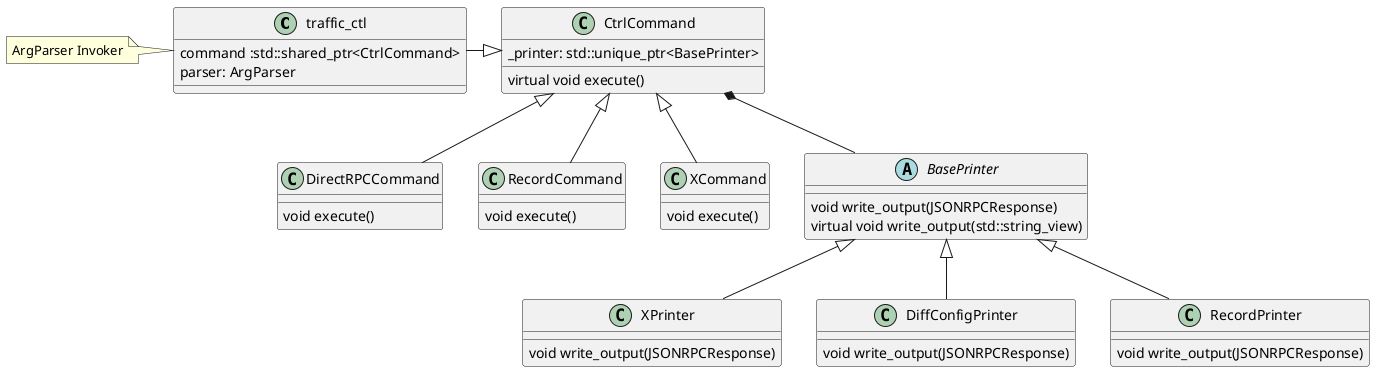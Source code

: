 @startuml
class traffic_ctl {

command :std::shared_ptr<CtrlCommand>
parser: ArgParser
}
note left: ArgParser Invoker
class CtrlCommand {
virtual void execute()
_printer: std::unique_ptr<BasePrinter>
}

class DirectRPCCommand {
void execute()
}
class RecordCommand {
void execute()
}
class XCommand {
void execute()
}


traffic_ctl -|> CtrlCommand
CtrlCommand <|-- RecordCommand
CtrlCommand <|-- DirectRPCCommand
CtrlCommand <|-- XCommand

abstract BasePrinter {
void write_output(JSONRPCResponse)
virtual void write_output(std::string_view)
}
CtrlCommand *-- BasePrinter

class XPrinter{
void write_output(JSONRPCResponse)
}
class DiffConfigPrinter{
void write_output(JSONRPCResponse)
}

class RecordPrinter{
void write_output(JSONRPCResponse)
}

BasePrinter <|-- DiffConfigPrinter
BasePrinter <|-- RecordPrinter
BasePrinter <|-- XPrinter
@enduml